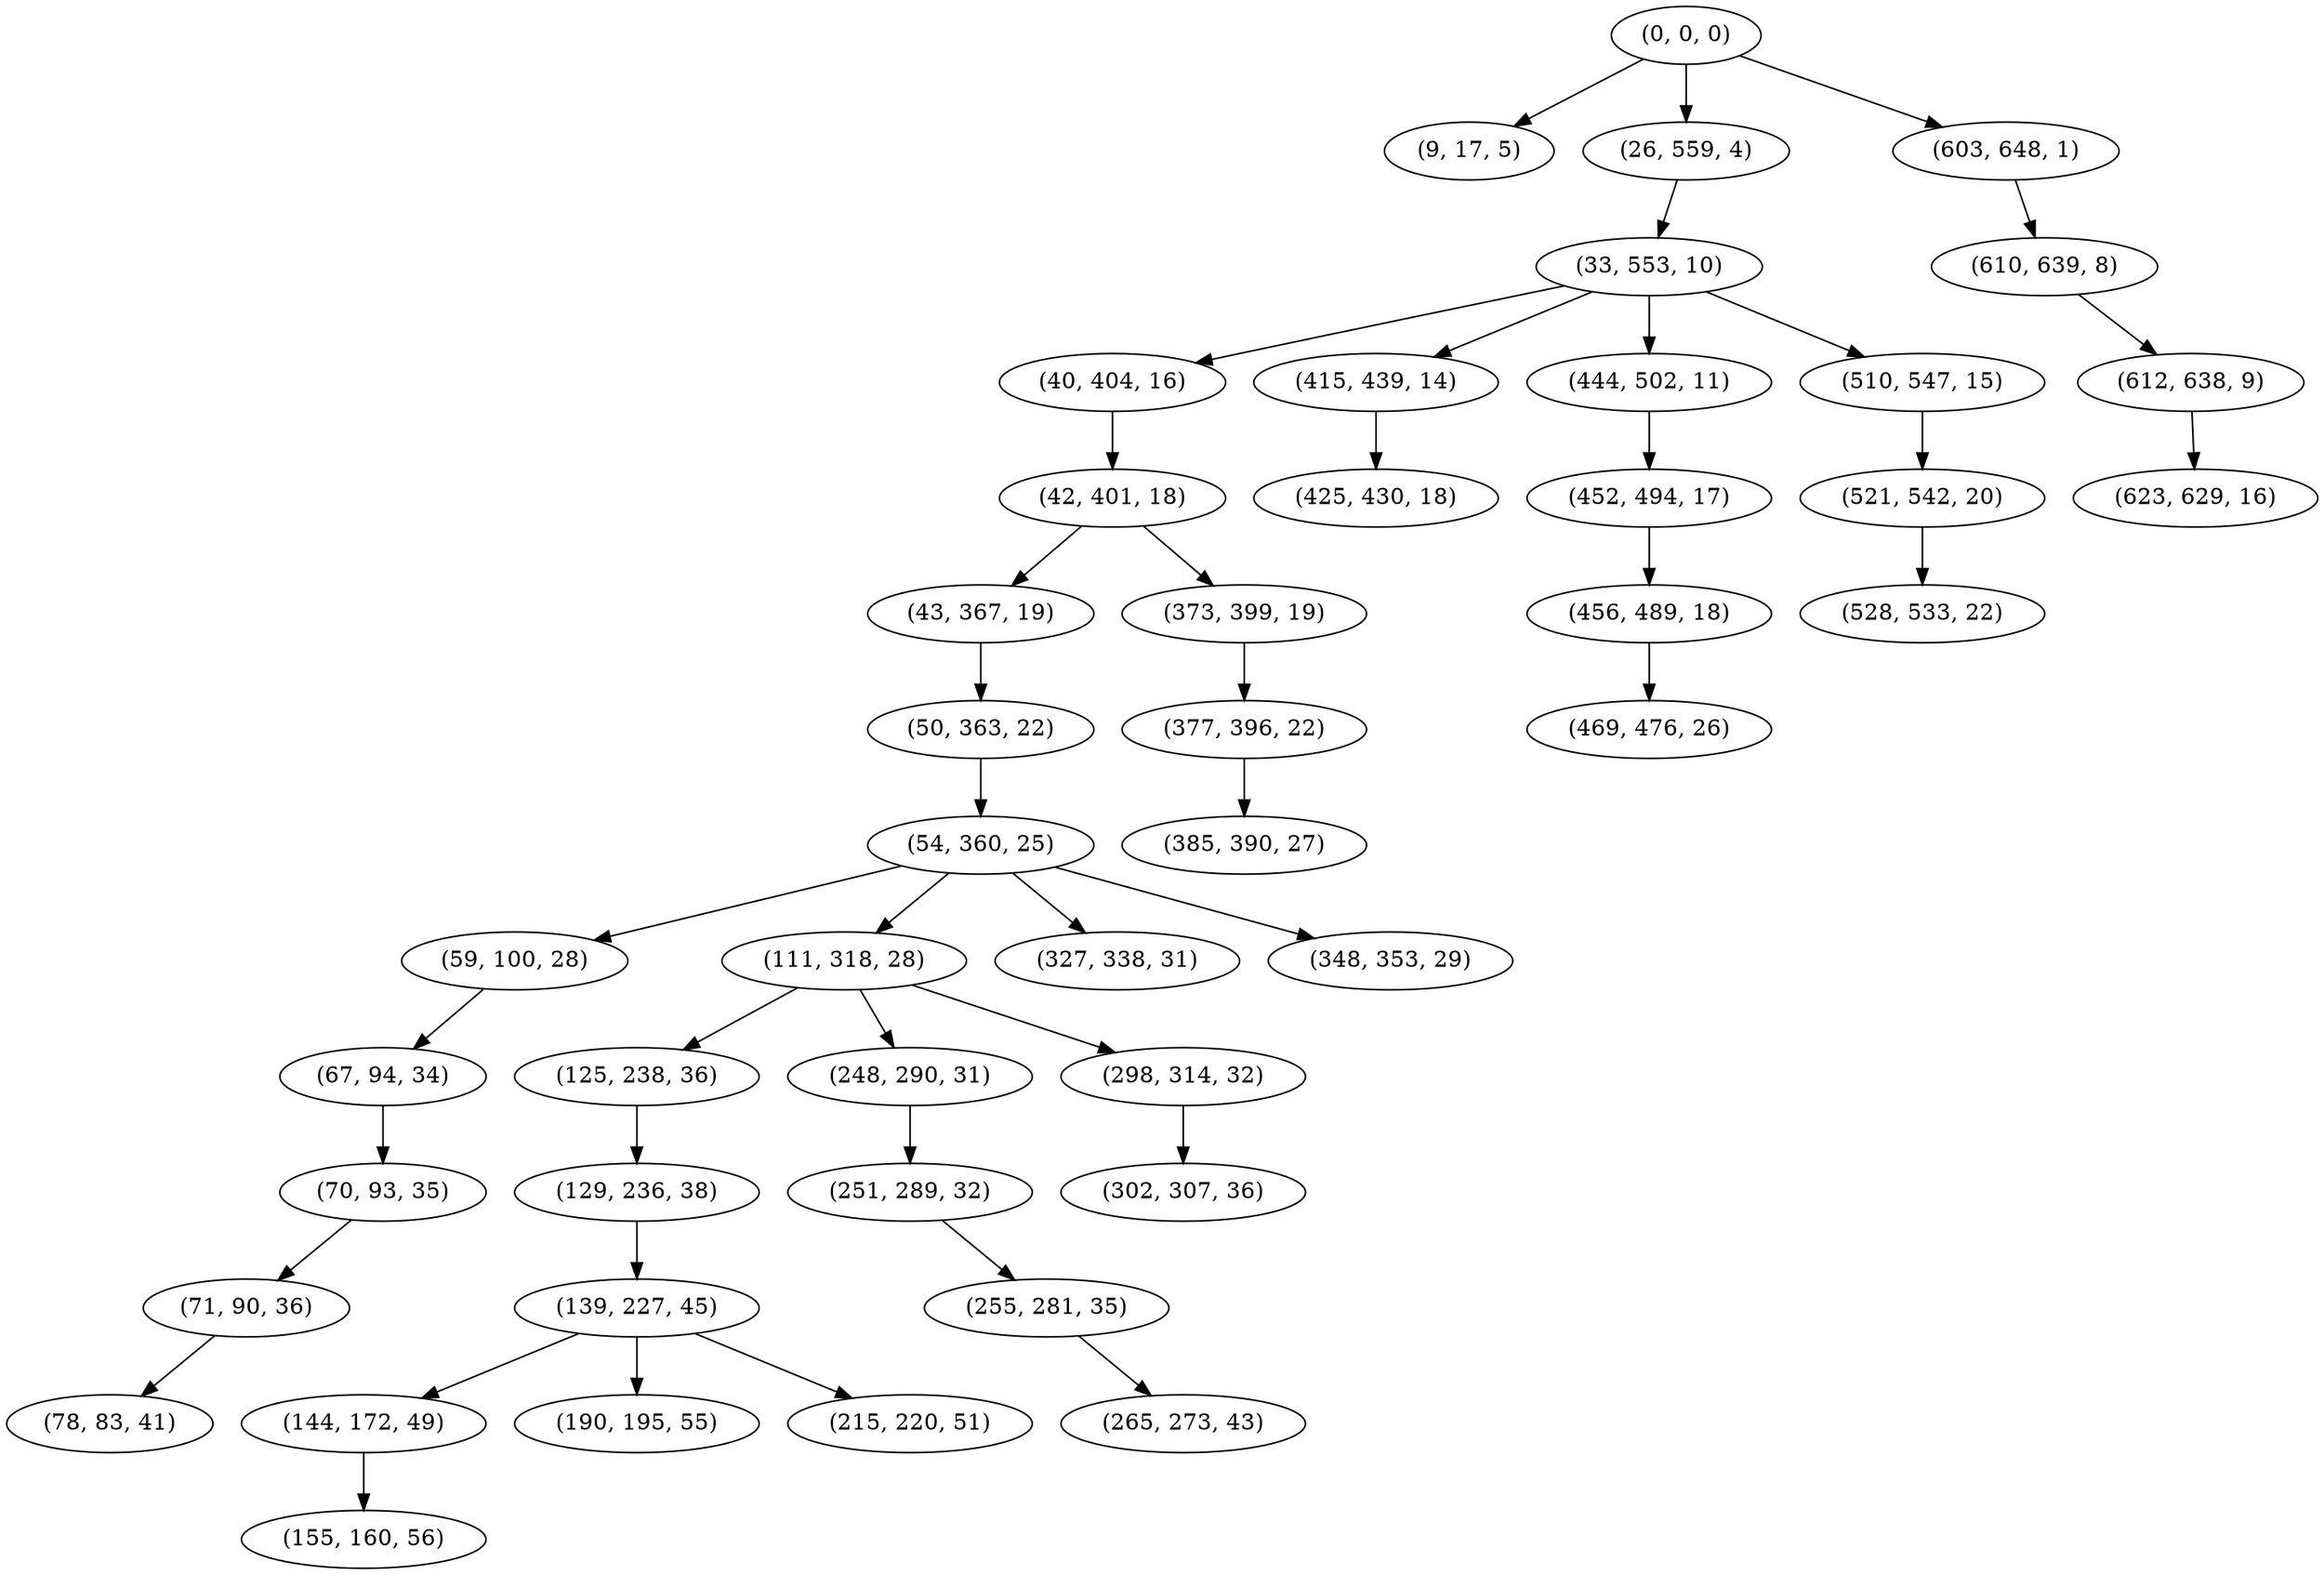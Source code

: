 digraph tree {
    "(0, 0, 0)";
    "(9, 17, 5)";
    "(26, 559, 4)";
    "(33, 553, 10)";
    "(40, 404, 16)";
    "(42, 401, 18)";
    "(43, 367, 19)";
    "(50, 363, 22)";
    "(54, 360, 25)";
    "(59, 100, 28)";
    "(67, 94, 34)";
    "(70, 93, 35)";
    "(71, 90, 36)";
    "(78, 83, 41)";
    "(111, 318, 28)";
    "(125, 238, 36)";
    "(129, 236, 38)";
    "(139, 227, 45)";
    "(144, 172, 49)";
    "(155, 160, 56)";
    "(190, 195, 55)";
    "(215, 220, 51)";
    "(248, 290, 31)";
    "(251, 289, 32)";
    "(255, 281, 35)";
    "(265, 273, 43)";
    "(298, 314, 32)";
    "(302, 307, 36)";
    "(327, 338, 31)";
    "(348, 353, 29)";
    "(373, 399, 19)";
    "(377, 396, 22)";
    "(385, 390, 27)";
    "(415, 439, 14)";
    "(425, 430, 18)";
    "(444, 502, 11)";
    "(452, 494, 17)";
    "(456, 489, 18)";
    "(469, 476, 26)";
    "(510, 547, 15)";
    "(521, 542, 20)";
    "(528, 533, 22)";
    "(603, 648, 1)";
    "(610, 639, 8)";
    "(612, 638, 9)";
    "(623, 629, 16)";
    "(0, 0, 0)" -> "(9, 17, 5)";
    "(0, 0, 0)" -> "(26, 559, 4)";
    "(0, 0, 0)" -> "(603, 648, 1)";
    "(26, 559, 4)" -> "(33, 553, 10)";
    "(33, 553, 10)" -> "(40, 404, 16)";
    "(33, 553, 10)" -> "(415, 439, 14)";
    "(33, 553, 10)" -> "(444, 502, 11)";
    "(33, 553, 10)" -> "(510, 547, 15)";
    "(40, 404, 16)" -> "(42, 401, 18)";
    "(42, 401, 18)" -> "(43, 367, 19)";
    "(42, 401, 18)" -> "(373, 399, 19)";
    "(43, 367, 19)" -> "(50, 363, 22)";
    "(50, 363, 22)" -> "(54, 360, 25)";
    "(54, 360, 25)" -> "(59, 100, 28)";
    "(54, 360, 25)" -> "(111, 318, 28)";
    "(54, 360, 25)" -> "(327, 338, 31)";
    "(54, 360, 25)" -> "(348, 353, 29)";
    "(59, 100, 28)" -> "(67, 94, 34)";
    "(67, 94, 34)" -> "(70, 93, 35)";
    "(70, 93, 35)" -> "(71, 90, 36)";
    "(71, 90, 36)" -> "(78, 83, 41)";
    "(111, 318, 28)" -> "(125, 238, 36)";
    "(111, 318, 28)" -> "(248, 290, 31)";
    "(111, 318, 28)" -> "(298, 314, 32)";
    "(125, 238, 36)" -> "(129, 236, 38)";
    "(129, 236, 38)" -> "(139, 227, 45)";
    "(139, 227, 45)" -> "(144, 172, 49)";
    "(139, 227, 45)" -> "(190, 195, 55)";
    "(139, 227, 45)" -> "(215, 220, 51)";
    "(144, 172, 49)" -> "(155, 160, 56)";
    "(248, 290, 31)" -> "(251, 289, 32)";
    "(251, 289, 32)" -> "(255, 281, 35)";
    "(255, 281, 35)" -> "(265, 273, 43)";
    "(298, 314, 32)" -> "(302, 307, 36)";
    "(373, 399, 19)" -> "(377, 396, 22)";
    "(377, 396, 22)" -> "(385, 390, 27)";
    "(415, 439, 14)" -> "(425, 430, 18)";
    "(444, 502, 11)" -> "(452, 494, 17)";
    "(452, 494, 17)" -> "(456, 489, 18)";
    "(456, 489, 18)" -> "(469, 476, 26)";
    "(510, 547, 15)" -> "(521, 542, 20)";
    "(521, 542, 20)" -> "(528, 533, 22)";
    "(603, 648, 1)" -> "(610, 639, 8)";
    "(610, 639, 8)" -> "(612, 638, 9)";
    "(612, 638, 9)" -> "(623, 629, 16)";
}
